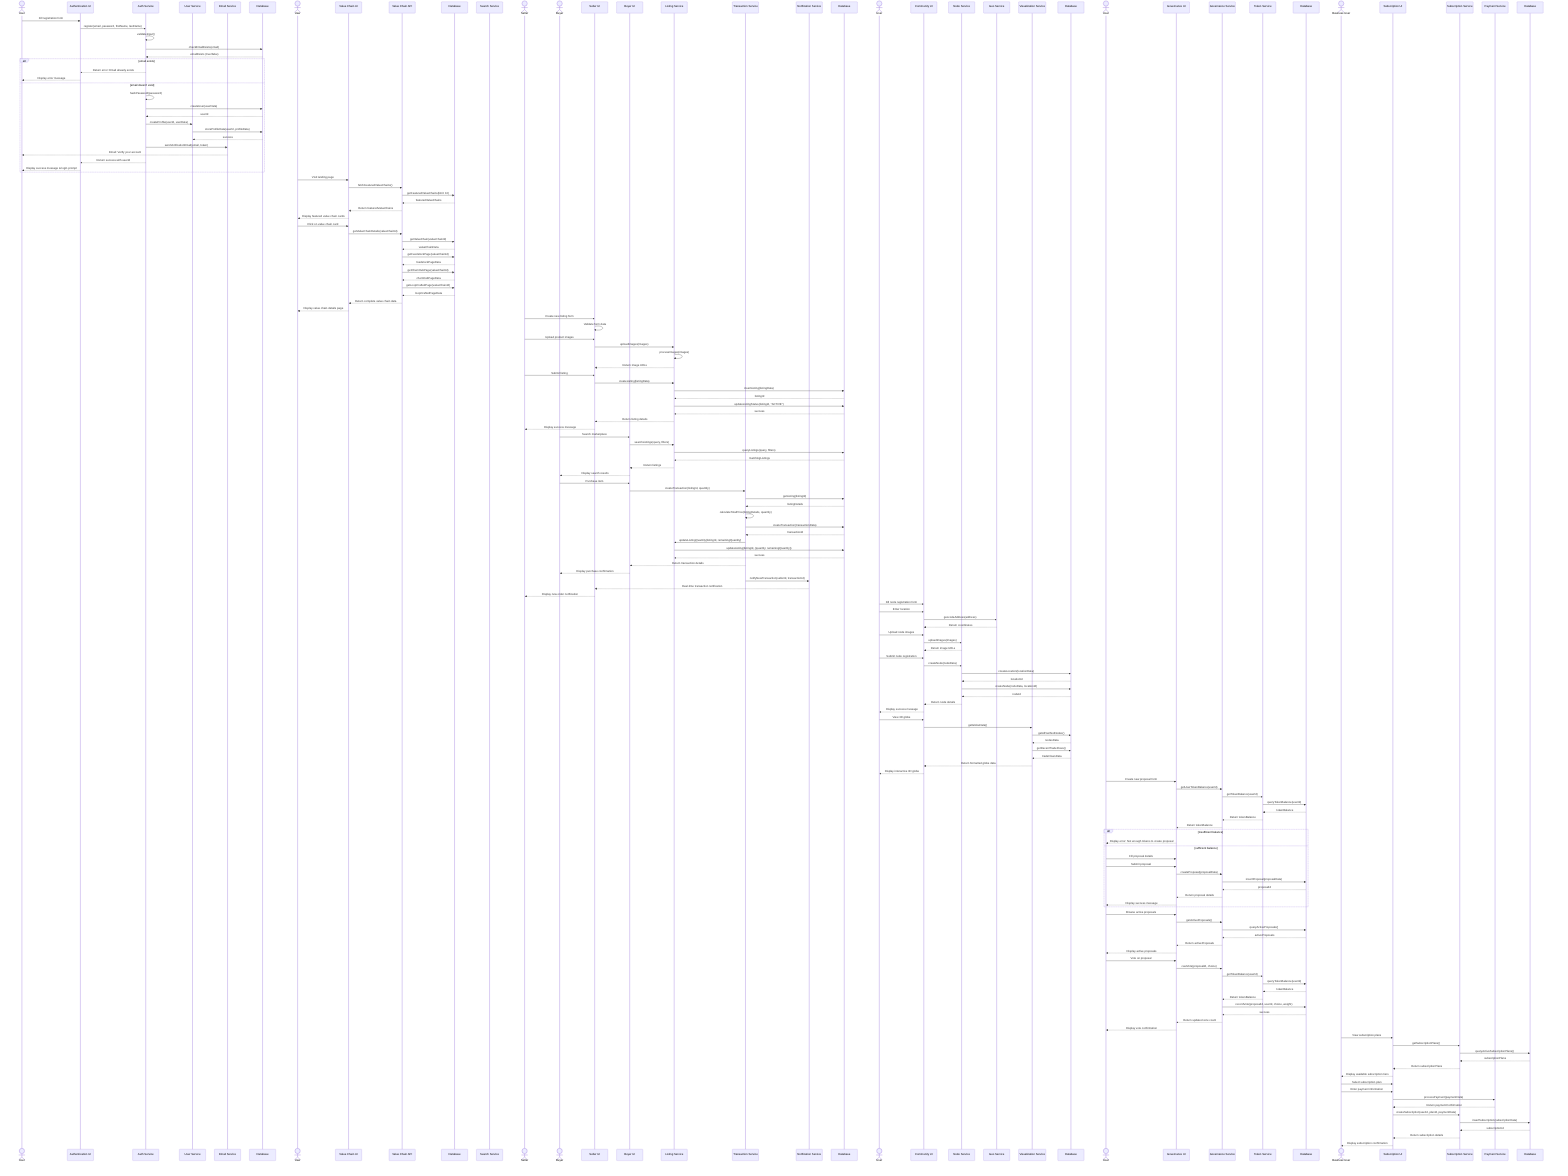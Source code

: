 sequenceDiagram
    %% User Registration and Onboarding
    actor User
    participant AuthUI as Authentication UI
    participant AuthSvc as Auth Service
    participant UserSvc as User Service
    participant EmailSvc as Email Service
    participant DB as Database

    User->>AuthUI: Fill registration form
    AuthUI->>AuthSvc: register(email, password, firstName, lastName)
    AuthSvc->>AuthSvc: validateInput()
    AuthSvc->>DB: checkEmailExists(email)
    DB-->>AuthSvc: emailExists (true/false)
    alt email exists
        AuthSvc-->>AuthUI: Return error: Email already exists
        AuthUI-->>User: Display error message
    else email doesn't exist
        AuthSvc->>AuthSvc: hashPassword(password)
        AuthSvc->>DB: createUser(userData)
        DB-->>AuthSvc: userId
        AuthSvc->>UserSvc: createProfile(userId, userData)
        UserSvc->>DB: storeProfileData(userId, profileData)
        DB-->>UserSvc: success
        AuthSvc->>EmailSvc: sendVerificationEmail(email, token)
        EmailSvc-->>User: Email: Verify your account
        AuthSvc-->>AuthUI: Return success with userId
        AuthUI-->>User: Display success message & login prompt
    end
    
    %% Value Chain Exploration
    actor User2 as User
    participant UI as Value Chain UI
    participant API as Value Chain API
    participant DB2 as Database
    participant SearchSvc as Search Service
    
    User2->>UI: Visit landing page
    UI->>API: fetchFeaturedValueChains()
    API->>DB2: getFeaturedValueChains(limit: 10)
    DB2-->>API: featuredValueChains
    API-->>UI: Return featuredValueChains
    UI-->>User2: Display featured value chain cards
    
    User2->>UI: Click on value chain card
    UI->>API: getValueChainDetails(valueChainId)
    API->>DB2: getValueChain(valueChainId)
    DB2-->>API: valueChainData
    API->>DB2: getFeedstockPage(valueChainId)
    DB2-->>API: feedstockPageData
    API->>DB2: getChemHubPage(valueChainId)
    DB2-->>API: chemHubPageData
    API->>DB2: getLoopCraftedPage(valueChainId)
    DB2-->>API: loopCraftedPageData
    API-->>UI: Return complete value chain data
    UI-->>User2: Display value chain details page
    
    %% Marketplace Listing and Transaction
    actor Seller
    actor Buyer
    participant SellerUI as Seller UI
    participant BuyerUI as Buyer UI
    participant ListingSvc as Listing Service
    participant TransSvc as Transaction Service
    participant NotifSvc as Notification Service
    participant DB3 as Database
    
    Seller->>SellerUI: Create new listing form
    SellerUI->>SellerUI: Validate form data
    Seller->>SellerUI: Upload product images
    SellerUI->>ListingSvc: uploadImages(images)
    ListingSvc->>ListingSvc: processImages(images)
    ListingSvc-->>SellerUI: Return image URLs
    Seller->>SellerUI: Submit listing
    SellerUI->>ListingSvc: createListing(listingData)
    ListingSvc->>DB3: insertListing(listingData)
    DB3-->>ListingSvc: listingId
    ListingSvc->>DB3: updateListingStatus(listingId, "ACTIVE")
    DB3-->>ListingSvc: success
    ListingSvc-->>SellerUI: Return listing details
    SellerUI-->>Seller: Display success message
    
    Buyer->>BuyerUI: Search marketplace
    BuyerUI->>ListingSvc: searchListings(query, filters)
    ListingSvc->>DB3: queryListings(query, filters)
    DB3-->>ListingSvc: matchingListings
    ListingSvc-->>BuyerUI: Return listings
    BuyerUI-->>Buyer: Display search results
    
    Buyer->>BuyerUI: Purchase item
    BuyerUI->>TransSvc: createTransaction(listingId, quantity)
    TransSvc->>DB3: getListing(listingId)
    DB3-->>TransSvc: listingDetails
    TransSvc->>TransSvc: calculateTotalPrice(listingDetails, quantity)
    TransSvc->>DB3: createTransaction(transactionData)
    DB3-->>TransSvc: transactionId
    TransSvc->>ListingSvc: updateListingQuantity(listingId, remainingQuantity)
    ListingSvc->>DB3: updateListing(listingId, {quantity: remainingQuantity})
    DB3-->>ListingSvc: success
    TransSvc-->>BuyerUI: Return transaction details
    BuyerUI-->>Buyer: Display purchase confirmation
    TransSvc->>NotifSvc: notifyNewTransaction(sellerId, transactionId)
    NotifSvc-->>SellerUI: Real-time transaction notification
    SellerUI-->>Seller: Display new order notification
    
    %% Node Registration and Community Participation
    actor User3 as User
    participant CommunityUI as Community UI
    participant NodeSvc as Node Service
    participant GeoSvc as Geo Service
    participant VisSvc as Visualization Service
    participant DB4 as Database
    
    User3->>CommunityUI: Fill node registration form
    User3->>CommunityUI: Enter location
    CommunityUI->>GeoSvc: geocodeAddress(address)
    GeoSvc-->>CommunityUI: Return coordinates
    User3->>CommunityUI: Upload node images
    CommunityUI->>NodeSvc: uploadImages(images)
    NodeSvc-->>CommunityUI: Return image URLs
    User3->>CommunityUI: Submit node registration
    CommunityUI->>NodeSvc: createNode(nodeData)
    NodeSvc->>DB4: createLocation(locationData)
    DB4-->>NodeSvc: locationId
    NodeSvc->>DB4: createNode(nodeData, locationId)
    DB4-->>NodeSvc: nodeId
    NodeSvc-->>CommunityUI: Return node details
    CommunityUI-->>User3: Display success message
    
    User3->>CommunityUI: View 3D globe
    CommunityUI->>VisSvc: getGlobeData()
    VisSvc->>DB4: getAllVerifiedNodes()
    DB4-->>VisSvc: nodesData
    VisSvc->>DB4: getRecentTradeFlows()
    DB4-->>VisSvc: tradeFlowsData
    VisSvc-->>CommunityUI: Return formatted globe data
    CommunityUI-->>User3: Display interactive 3D globe
    
    %% Governance Proposal and Voting
    actor User4 as User
    participant GovUI as Governance UI
    participant GovSvc as Governance Service
    participant TokenSvc as Token Service
    participant DB5 as Database
    
    User4->>GovUI: Create new proposal form
    GovUI->>GovSvc: getUserTokenBalance(userId)
    GovSvc->>TokenSvc: getTokenBalance(userId)
    TokenSvc->>DB5: queryTokenBalance(userId)
    DB5-->>TokenSvc: tokenBalance
    TokenSvc-->>GovSvc: Return tokenBalance
    GovSvc-->>GovUI: Return tokenBalance
    alt insufficient balance
        GovUI-->>User4: Display error: Not enough tokens to create proposal
    else sufficient balance
        User4->>GovUI: Fill proposal details
        User4->>GovUI: Submit proposal
        GovUI->>GovSvc: createProposal(proposalData)
        GovSvc->>DB5: insertProposal(proposalData)
        DB5-->>GovSvc: proposalId
        GovSvc-->>GovUI: Return proposal details
        GovUI-->>User4: Display success message
    end
    
    User4->>GovUI: Browse active proposals
    GovUI->>GovSvc: getActiveProposals()
    GovSvc->>DB5: queryActiveProposals()
    DB5-->>GovSvc: activeProposals
    GovSvc-->>GovUI: Return activeProposals
    GovUI-->>User4: Display active proposals
    
    User4->>GovUI: Vote on proposal
    GovUI->>GovSvc: castVote(proposalId, choice)
    GovSvc->>TokenSvc: getTokenBalance(userId)
    TokenSvc->>DB5: queryTokenBalance(userId)
    DB5-->>TokenSvc: tokenBalance
    TokenSvc-->>GovSvc: Return tokenBalance
    GovSvc->>DB5: recordVote(proposalId, userId, choice, weight)
    DB5-->>GovSvc: success
    GovSvc-->>GovUI: Return updated vote count
    GovUI-->>User4: Display vote confirmation
    
    %% Subscription Management
    actor Business as Business User
    participant SubUI as Subscription UI
    participant SubSvc as Subscription Service
    participant PaySvc as Payment Service
    participant DB6 as Database
    
    Business->>SubUI: View subscription plans
    SubUI->>SubSvc: getSubscriptionPlans()
    SubSvc->>DB6: queryActiveSubscriptionPlans()
    DB6-->>SubSvc: subscriptionPlans
    SubSvc-->>SubUI: Return subscriptionPlans
    SubUI-->>Business: Display available subscription tiers
    
    Business->>SubUI: Select subscription plan
    Business->>SubUI: Enter payment information
    SubUI->>PaySvc: processPayment(paymentData)
    PaySvc-->>SubUI: Return paymentConfirmation
    SubUI->>SubSvc: createSubscription(userId, planId, paymentData)
    SubSvc->>DB6: insertSubscription(subscriptionData)
    DB6-->>SubSvc: subscriptionId
    SubSvc-->>SubUI: Return subscription details
    SubUI-->>Business: Display subscription confirmation